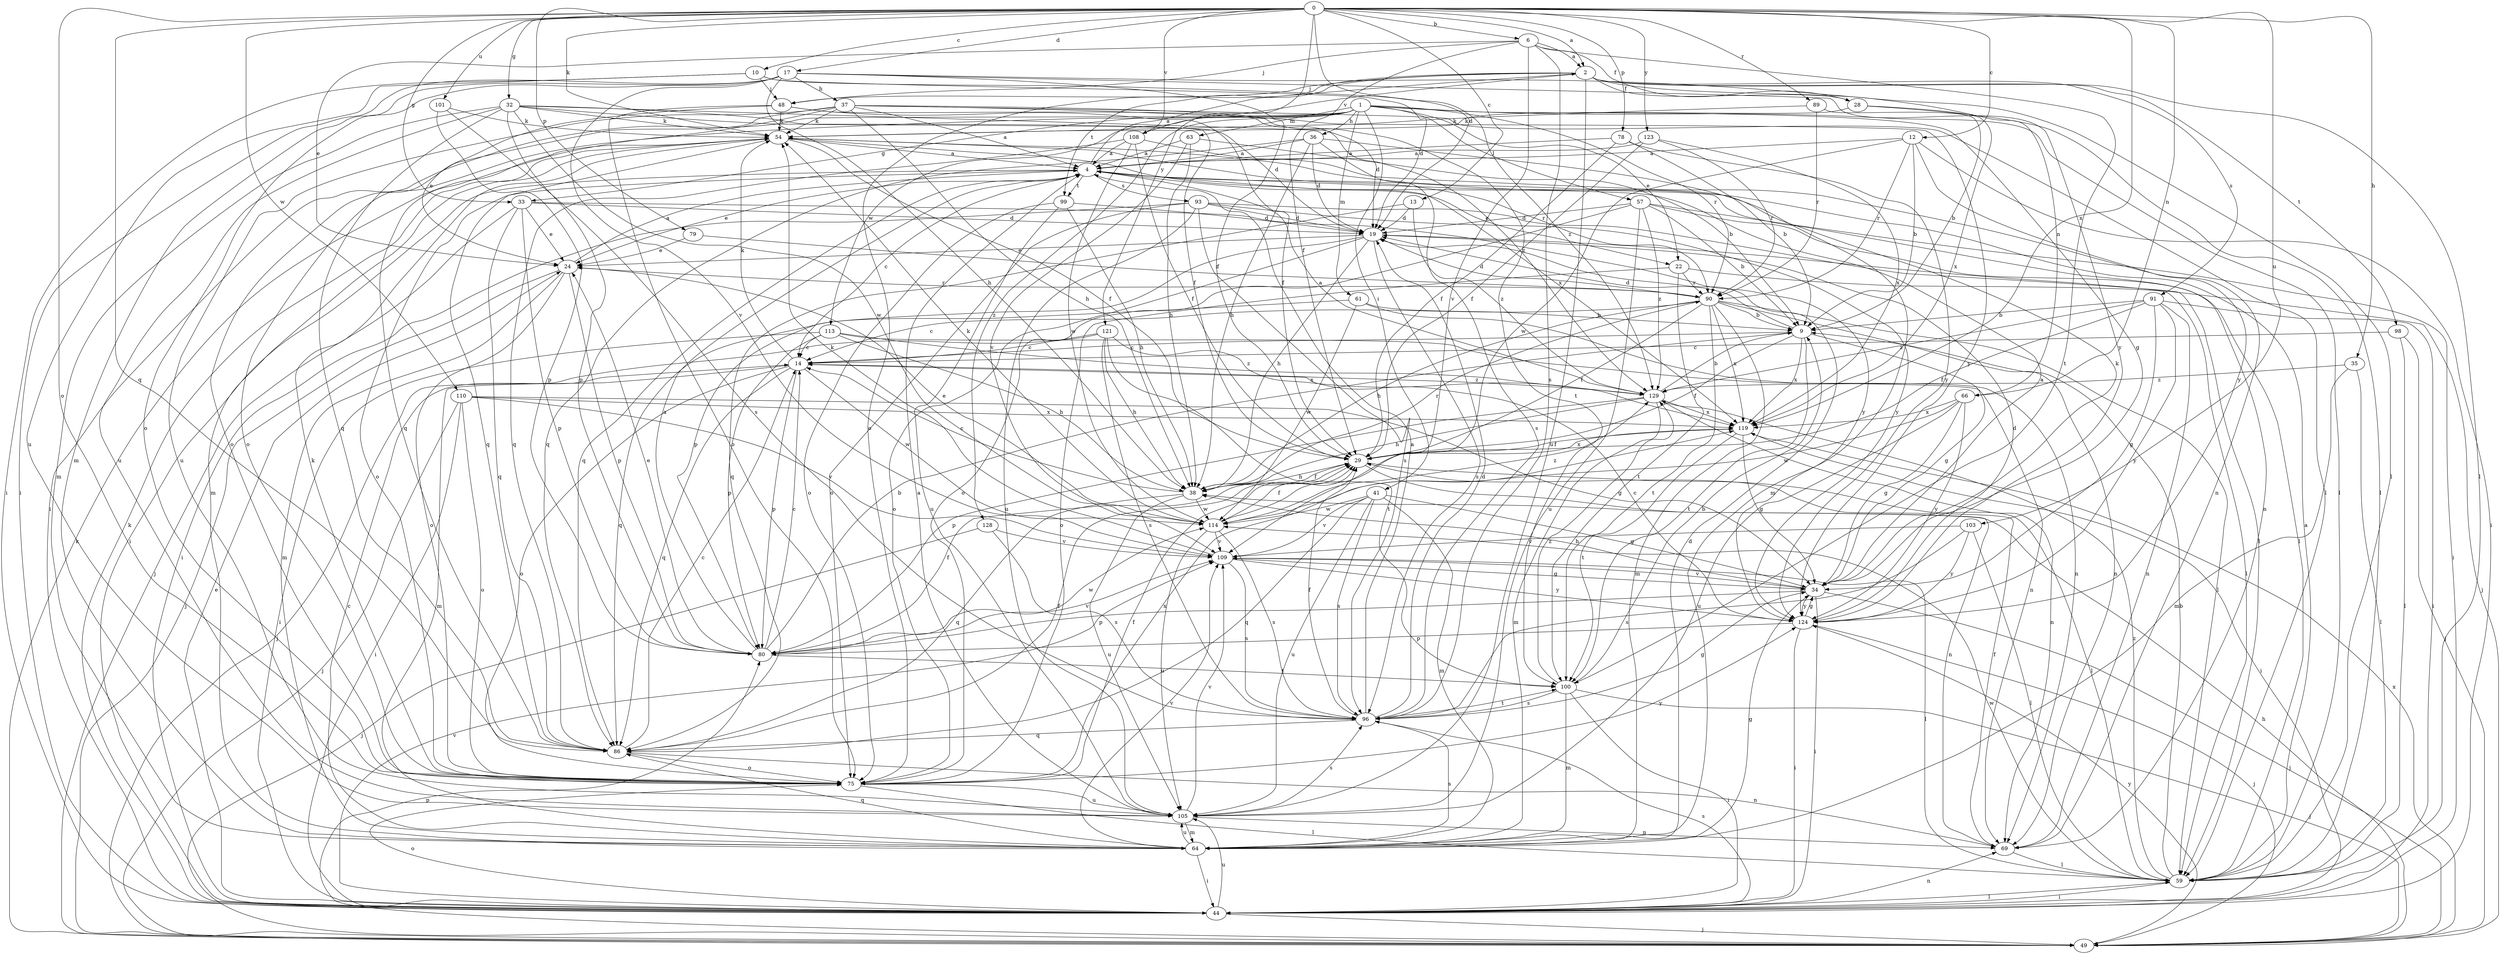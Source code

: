 strict digraph  {
0;
1;
2;
4;
6;
9;
10;
12;
13;
14;
17;
19;
22;
24;
28;
29;
32;
33;
34;
35;
36;
37;
38;
41;
44;
48;
49;
54;
57;
59;
61;
63;
64;
66;
69;
75;
78;
79;
80;
86;
89;
90;
91;
93;
96;
98;
99;
100;
101;
103;
105;
108;
109;
110;
113;
114;
119;
121;
123;
124;
128;
129;
0 -> 2  [label=a];
0 -> 6  [label=b];
0 -> 10  [label=c];
0 -> 12  [label=c];
0 -> 13  [label=c];
0 -> 17  [label=d];
0 -> 19  [label=d];
0 -> 32  [label=g];
0 -> 33  [label=g];
0 -> 35  [label=h];
0 -> 54  [label=k];
0 -> 66  [label=n];
0 -> 75  [label=o];
0 -> 78  [label=p];
0 -> 79  [label=p];
0 -> 86  [label=q];
0 -> 89  [label=r];
0 -> 101  [label=u];
0 -> 103  [label=u];
0 -> 108  [label=v];
0 -> 110  [label=w];
0 -> 119  [label=x];
0 -> 121  [label=y];
0 -> 123  [label=y];
1 -> 22  [label=e];
1 -> 33  [label=g];
1 -> 34  [label=g];
1 -> 36  [label=h];
1 -> 41  [label=i];
1 -> 44  [label=i];
1 -> 57  [label=l];
1 -> 59  [label=l];
1 -> 61  [label=m];
1 -> 63  [label=m];
1 -> 75  [label=o];
1 -> 90  [label=r];
1 -> 113  [label=w];
1 -> 128  [label=z];
2 -> 28  [label=f];
2 -> 48  [label=j];
2 -> 59  [label=l];
2 -> 66  [label=n];
2 -> 75  [label=o];
2 -> 91  [label=s];
2 -> 98  [label=t];
2 -> 99  [label=t];
2 -> 105  [label=u];
2 -> 108  [label=v];
4 -> 2  [label=a];
4 -> 14  [label=c];
4 -> 22  [label=e];
4 -> 24  [label=e];
4 -> 44  [label=i];
4 -> 69  [label=n];
4 -> 75  [label=o];
4 -> 86  [label=q];
4 -> 93  [label=s];
4 -> 99  [label=t];
6 -> 2  [label=a];
6 -> 24  [label=e];
6 -> 28  [label=f];
6 -> 29  [label=f];
6 -> 48  [label=j];
6 -> 96  [label=s];
6 -> 100  [label=t];
6 -> 109  [label=v];
9 -> 14  [label=c];
9 -> 19  [label=d];
9 -> 29  [label=f];
9 -> 34  [label=g];
9 -> 100  [label=t];
9 -> 119  [label=x];
10 -> 19  [label=d];
10 -> 44  [label=i];
10 -> 48  [label=j];
10 -> 105  [label=u];
10 -> 129  [label=z];
12 -> 4  [label=a];
12 -> 9  [label=b];
12 -> 44  [label=i];
12 -> 90  [label=r];
12 -> 114  [label=w];
12 -> 124  [label=y];
13 -> 19  [label=d];
13 -> 86  [label=q];
13 -> 129  [label=z];
14 -> 54  [label=k];
14 -> 64  [label=m];
14 -> 75  [label=o];
14 -> 80  [label=p];
14 -> 86  [label=q];
14 -> 114  [label=w];
14 -> 129  [label=z];
17 -> 29  [label=f];
17 -> 37  [label=h];
17 -> 38  [label=h];
17 -> 44  [label=i];
17 -> 59  [label=l];
17 -> 64  [label=m];
17 -> 75  [label=o];
17 -> 109  [label=v];
17 -> 124  [label=y];
19 -> 24  [label=e];
19 -> 38  [label=h];
19 -> 49  [label=j];
19 -> 75  [label=o];
19 -> 80  [label=p];
19 -> 96  [label=s];
22 -> 59  [label=l];
22 -> 75  [label=o];
22 -> 90  [label=r];
22 -> 100  [label=t];
24 -> 4  [label=a];
24 -> 49  [label=j];
24 -> 64  [label=m];
24 -> 75  [label=o];
24 -> 80  [label=p];
24 -> 90  [label=r];
28 -> 54  [label=k];
28 -> 59  [label=l];
28 -> 119  [label=x];
29 -> 38  [label=h];
29 -> 59  [label=l];
29 -> 69  [label=n];
29 -> 119  [label=x];
32 -> 19  [label=d];
32 -> 29  [label=f];
32 -> 54  [label=k];
32 -> 64  [label=m];
32 -> 80  [label=p];
32 -> 86  [label=q];
32 -> 105  [label=u];
32 -> 114  [label=w];
32 -> 129  [label=z];
33 -> 19  [label=d];
33 -> 24  [label=e];
33 -> 49  [label=j];
33 -> 80  [label=p];
33 -> 86  [label=q];
33 -> 124  [label=y];
34 -> 4  [label=a];
34 -> 38  [label=h];
34 -> 44  [label=i];
34 -> 49  [label=j];
34 -> 54  [label=k];
34 -> 80  [label=p];
34 -> 109  [label=v];
34 -> 124  [label=y];
35 -> 59  [label=l];
35 -> 64  [label=m];
35 -> 129  [label=z];
36 -> 4  [label=a];
36 -> 19  [label=d];
36 -> 38  [label=h];
36 -> 64  [label=m];
36 -> 86  [label=q];
36 -> 96  [label=s];
37 -> 4  [label=a];
37 -> 38  [label=h];
37 -> 54  [label=k];
37 -> 59  [label=l];
37 -> 75  [label=o];
37 -> 86  [label=q];
37 -> 100  [label=t];
37 -> 105  [label=u];
37 -> 124  [label=y];
38 -> 14  [label=c];
38 -> 29  [label=f];
38 -> 86  [label=q];
38 -> 90  [label=r];
38 -> 105  [label=u];
38 -> 114  [label=w];
41 -> 34  [label=g];
41 -> 64  [label=m];
41 -> 86  [label=q];
41 -> 96  [label=s];
41 -> 105  [label=u];
41 -> 109  [label=v];
41 -> 114  [label=w];
44 -> 24  [label=e];
44 -> 49  [label=j];
44 -> 54  [label=k];
44 -> 59  [label=l];
44 -> 69  [label=n];
44 -> 75  [label=o];
44 -> 96  [label=s];
44 -> 105  [label=u];
44 -> 109  [label=v];
48 -> 19  [label=d];
48 -> 24  [label=e];
48 -> 29  [label=f];
48 -> 54  [label=k];
48 -> 75  [label=o];
49 -> 38  [label=h];
49 -> 54  [label=k];
49 -> 80  [label=p];
49 -> 119  [label=x];
49 -> 124  [label=y];
54 -> 4  [label=a];
54 -> 29  [label=f];
54 -> 64  [label=m];
54 -> 86  [label=q];
54 -> 90  [label=r];
54 -> 119  [label=x];
57 -> 9  [label=b];
57 -> 19  [label=d];
57 -> 44  [label=i];
57 -> 59  [label=l];
57 -> 75  [label=o];
57 -> 105  [label=u];
57 -> 129  [label=z];
59 -> 4  [label=a];
59 -> 9  [label=b];
59 -> 44  [label=i];
59 -> 114  [label=w];
59 -> 129  [label=z];
61 -> 9  [label=b];
61 -> 69  [label=n];
61 -> 86  [label=q];
61 -> 114  [label=w];
63 -> 4  [label=a];
63 -> 9  [label=b];
63 -> 38  [label=h];
63 -> 109  [label=v];
64 -> 14  [label=c];
64 -> 19  [label=d];
64 -> 34  [label=g];
64 -> 44  [label=i];
64 -> 86  [label=q];
64 -> 96  [label=s];
64 -> 105  [label=u];
64 -> 109  [label=v];
66 -> 34  [label=g];
66 -> 105  [label=u];
66 -> 114  [label=w];
66 -> 119  [label=x];
66 -> 124  [label=y];
69 -> 29  [label=f];
69 -> 59  [label=l];
75 -> 29  [label=f];
75 -> 54  [label=k];
75 -> 59  [label=l];
75 -> 105  [label=u];
75 -> 119  [label=x];
75 -> 124  [label=y];
78 -> 4  [label=a];
78 -> 9  [label=b];
78 -> 29  [label=f];
78 -> 124  [label=y];
79 -> 24  [label=e];
79 -> 90  [label=r];
80 -> 4  [label=a];
80 -> 9  [label=b];
80 -> 14  [label=c];
80 -> 24  [label=e];
80 -> 29  [label=f];
80 -> 100  [label=t];
80 -> 109  [label=v];
80 -> 114  [label=w];
86 -> 14  [label=c];
86 -> 29  [label=f];
86 -> 69  [label=n];
86 -> 75  [label=o];
89 -> 9  [label=b];
89 -> 54  [label=k];
89 -> 90  [label=r];
90 -> 9  [label=b];
90 -> 14  [label=c];
90 -> 19  [label=d];
90 -> 29  [label=f];
90 -> 38  [label=h];
90 -> 59  [label=l];
90 -> 64  [label=m];
90 -> 69  [label=n];
90 -> 100  [label=t];
90 -> 119  [label=x];
91 -> 9  [label=b];
91 -> 29  [label=f];
91 -> 34  [label=g];
91 -> 44  [label=i];
91 -> 69  [label=n];
91 -> 124  [label=y];
91 -> 129  [label=z];
93 -> 19  [label=d];
93 -> 44  [label=i];
93 -> 59  [label=l];
93 -> 75  [label=o];
93 -> 96  [label=s];
93 -> 105  [label=u];
93 -> 124  [label=y];
96 -> 4  [label=a];
96 -> 19  [label=d];
96 -> 29  [label=f];
96 -> 34  [label=g];
96 -> 86  [label=q];
96 -> 100  [label=t];
98 -> 14  [label=c];
98 -> 49  [label=j];
98 -> 59  [label=l];
99 -> 19  [label=d];
99 -> 38  [label=h];
99 -> 75  [label=o];
99 -> 105  [label=u];
100 -> 9  [label=b];
100 -> 44  [label=i];
100 -> 49  [label=j];
100 -> 64  [label=m];
100 -> 96  [label=s];
100 -> 129  [label=z];
101 -> 54  [label=k];
101 -> 80  [label=p];
101 -> 96  [label=s];
103 -> 59  [label=l];
103 -> 96  [label=s];
103 -> 109  [label=v];
103 -> 124  [label=y];
105 -> 4  [label=a];
105 -> 64  [label=m];
105 -> 69  [label=n];
105 -> 96  [label=s];
105 -> 109  [label=v];
108 -> 4  [label=a];
108 -> 29  [label=f];
108 -> 69  [label=n];
108 -> 86  [label=q];
108 -> 114  [label=w];
109 -> 34  [label=g];
109 -> 54  [label=k];
109 -> 59  [label=l];
109 -> 96  [label=s];
109 -> 124  [label=y];
110 -> 34  [label=g];
110 -> 44  [label=i];
110 -> 49  [label=j];
110 -> 75  [label=o];
110 -> 109  [label=v];
110 -> 119  [label=x];
113 -> 14  [label=c];
113 -> 38  [label=h];
113 -> 44  [label=i];
113 -> 69  [label=n];
113 -> 80  [label=p];
113 -> 129  [label=z];
114 -> 24  [label=e];
114 -> 29  [label=f];
114 -> 54  [label=k];
114 -> 96  [label=s];
114 -> 105  [label=u];
114 -> 109  [label=v];
114 -> 129  [label=z];
119 -> 29  [label=f];
119 -> 34  [label=g];
119 -> 44  [label=i];
119 -> 100  [label=t];
121 -> 14  [label=c];
121 -> 38  [label=h];
121 -> 49  [label=j];
121 -> 96  [label=s];
121 -> 100  [label=t];
121 -> 119  [label=x];
123 -> 4  [label=a];
123 -> 29  [label=f];
123 -> 90  [label=r];
123 -> 119  [label=x];
124 -> 14  [label=c];
124 -> 19  [label=d];
124 -> 34  [label=g];
124 -> 44  [label=i];
124 -> 49  [label=j];
124 -> 80  [label=p];
128 -> 49  [label=j];
128 -> 96  [label=s];
128 -> 109  [label=v];
129 -> 4  [label=a];
129 -> 9  [label=b];
129 -> 38  [label=h];
129 -> 64  [label=m];
129 -> 69  [label=n];
129 -> 80  [label=p];
129 -> 119  [label=x];
}
